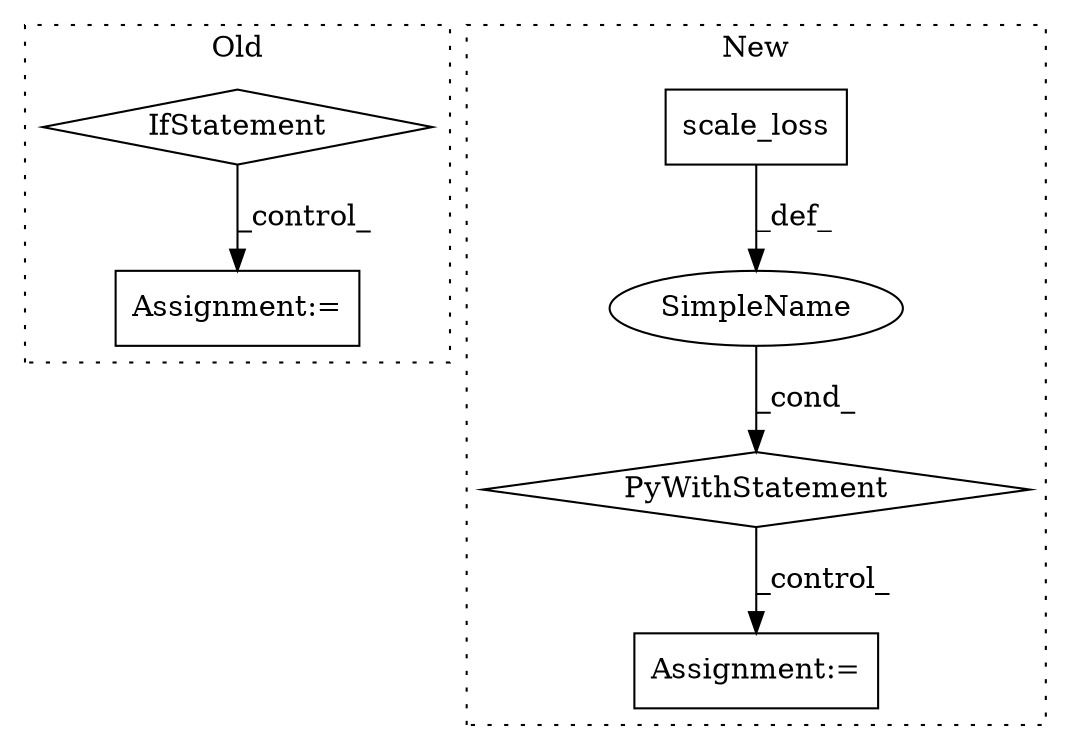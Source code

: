 digraph G {
subgraph cluster0 {
1 [label="IfStatement" a="25" s="6555,6569" l="4,2" shape="diamond"];
6 [label="Assignment:=" a="7" s="7256" l="1" shape="box"];
label = "Old";
style="dotted";
}
subgraph cluster1 {
2 [label="scale_loss" a="32" s="6450,6475" l="11,1" shape="box"];
3 [label="PyWithStatement" a="104" s="6436,6476" l="10,2" shape="diamond"];
4 [label="SimpleName" a="42" s="" l="" shape="ellipse"];
5 [label="Assignment:=" a="7" s="6492" l="11" shape="box"];
label = "New";
style="dotted";
}
1 -> 6 [label="_control_"];
2 -> 4 [label="_def_"];
3 -> 5 [label="_control_"];
4 -> 3 [label="_cond_"];
}